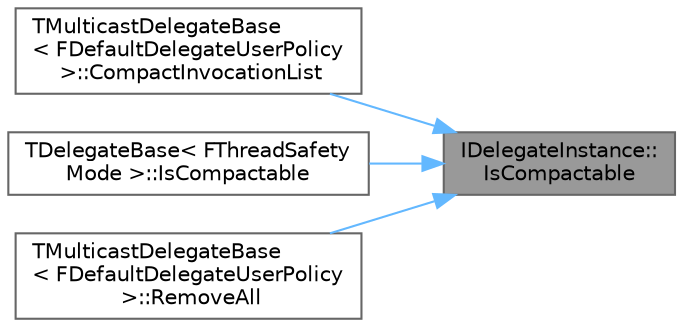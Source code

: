 digraph "IDelegateInstance::IsCompactable"
{
 // INTERACTIVE_SVG=YES
 // LATEX_PDF_SIZE
  bgcolor="transparent";
  edge [fontname=Helvetica,fontsize=10,labelfontname=Helvetica,labelfontsize=10];
  node [fontname=Helvetica,fontsize=10,shape=box,height=0.2,width=0.4];
  rankdir="RL";
  Node1 [id="Node000001",label="IDelegateInstance::\lIsCompactable",height=0.2,width=0.4,color="gray40", fillcolor="grey60", style="filled", fontcolor="black",tooltip="Checks to see if the user object bound to this delegate can ever be valid again."];
  Node1 -> Node2 [id="edge1_Node000001_Node000002",dir="back",color="steelblue1",style="solid",tooltip=" "];
  Node2 [id="Node000002",label="TMulticastDelegateBase\l\< FDefaultDelegateUserPolicy\l \>::CompactInvocationList",height=0.2,width=0.4,color="grey40", fillcolor="white", style="filled",URL="$d6/db1/classTMulticastDelegateBase.html#a96202ba470500d79ffc909919fa28825",tooltip=" "];
  Node1 -> Node3 [id="edge2_Node000001_Node000003",dir="back",color="steelblue1",style="solid",tooltip=" "];
  Node3 [id="Node000003",label="TDelegateBase\< FThreadSafety\lMode \>::IsCompactable",height=0.2,width=0.4,color="grey40", fillcolor="white", style="filled",URL="$d5/d7b/classTDelegateBase.html#a9390855976084798ca5fef5dbaadbec8",tooltip=" "];
  Node1 -> Node4 [id="edge3_Node000001_Node000004",dir="back",color="steelblue1",style="solid",tooltip=" "];
  Node4 [id="Node000004",label="TMulticastDelegateBase\l\< FDefaultDelegateUserPolicy\l \>::RemoveAll",height=0.2,width=0.4,color="grey40", fillcolor="white", style="filled",URL="$d6/db1/classTMulticastDelegateBase.html#a7cad92baa7c54dc117e8a46f3582e75c",tooltip=" "];
}
